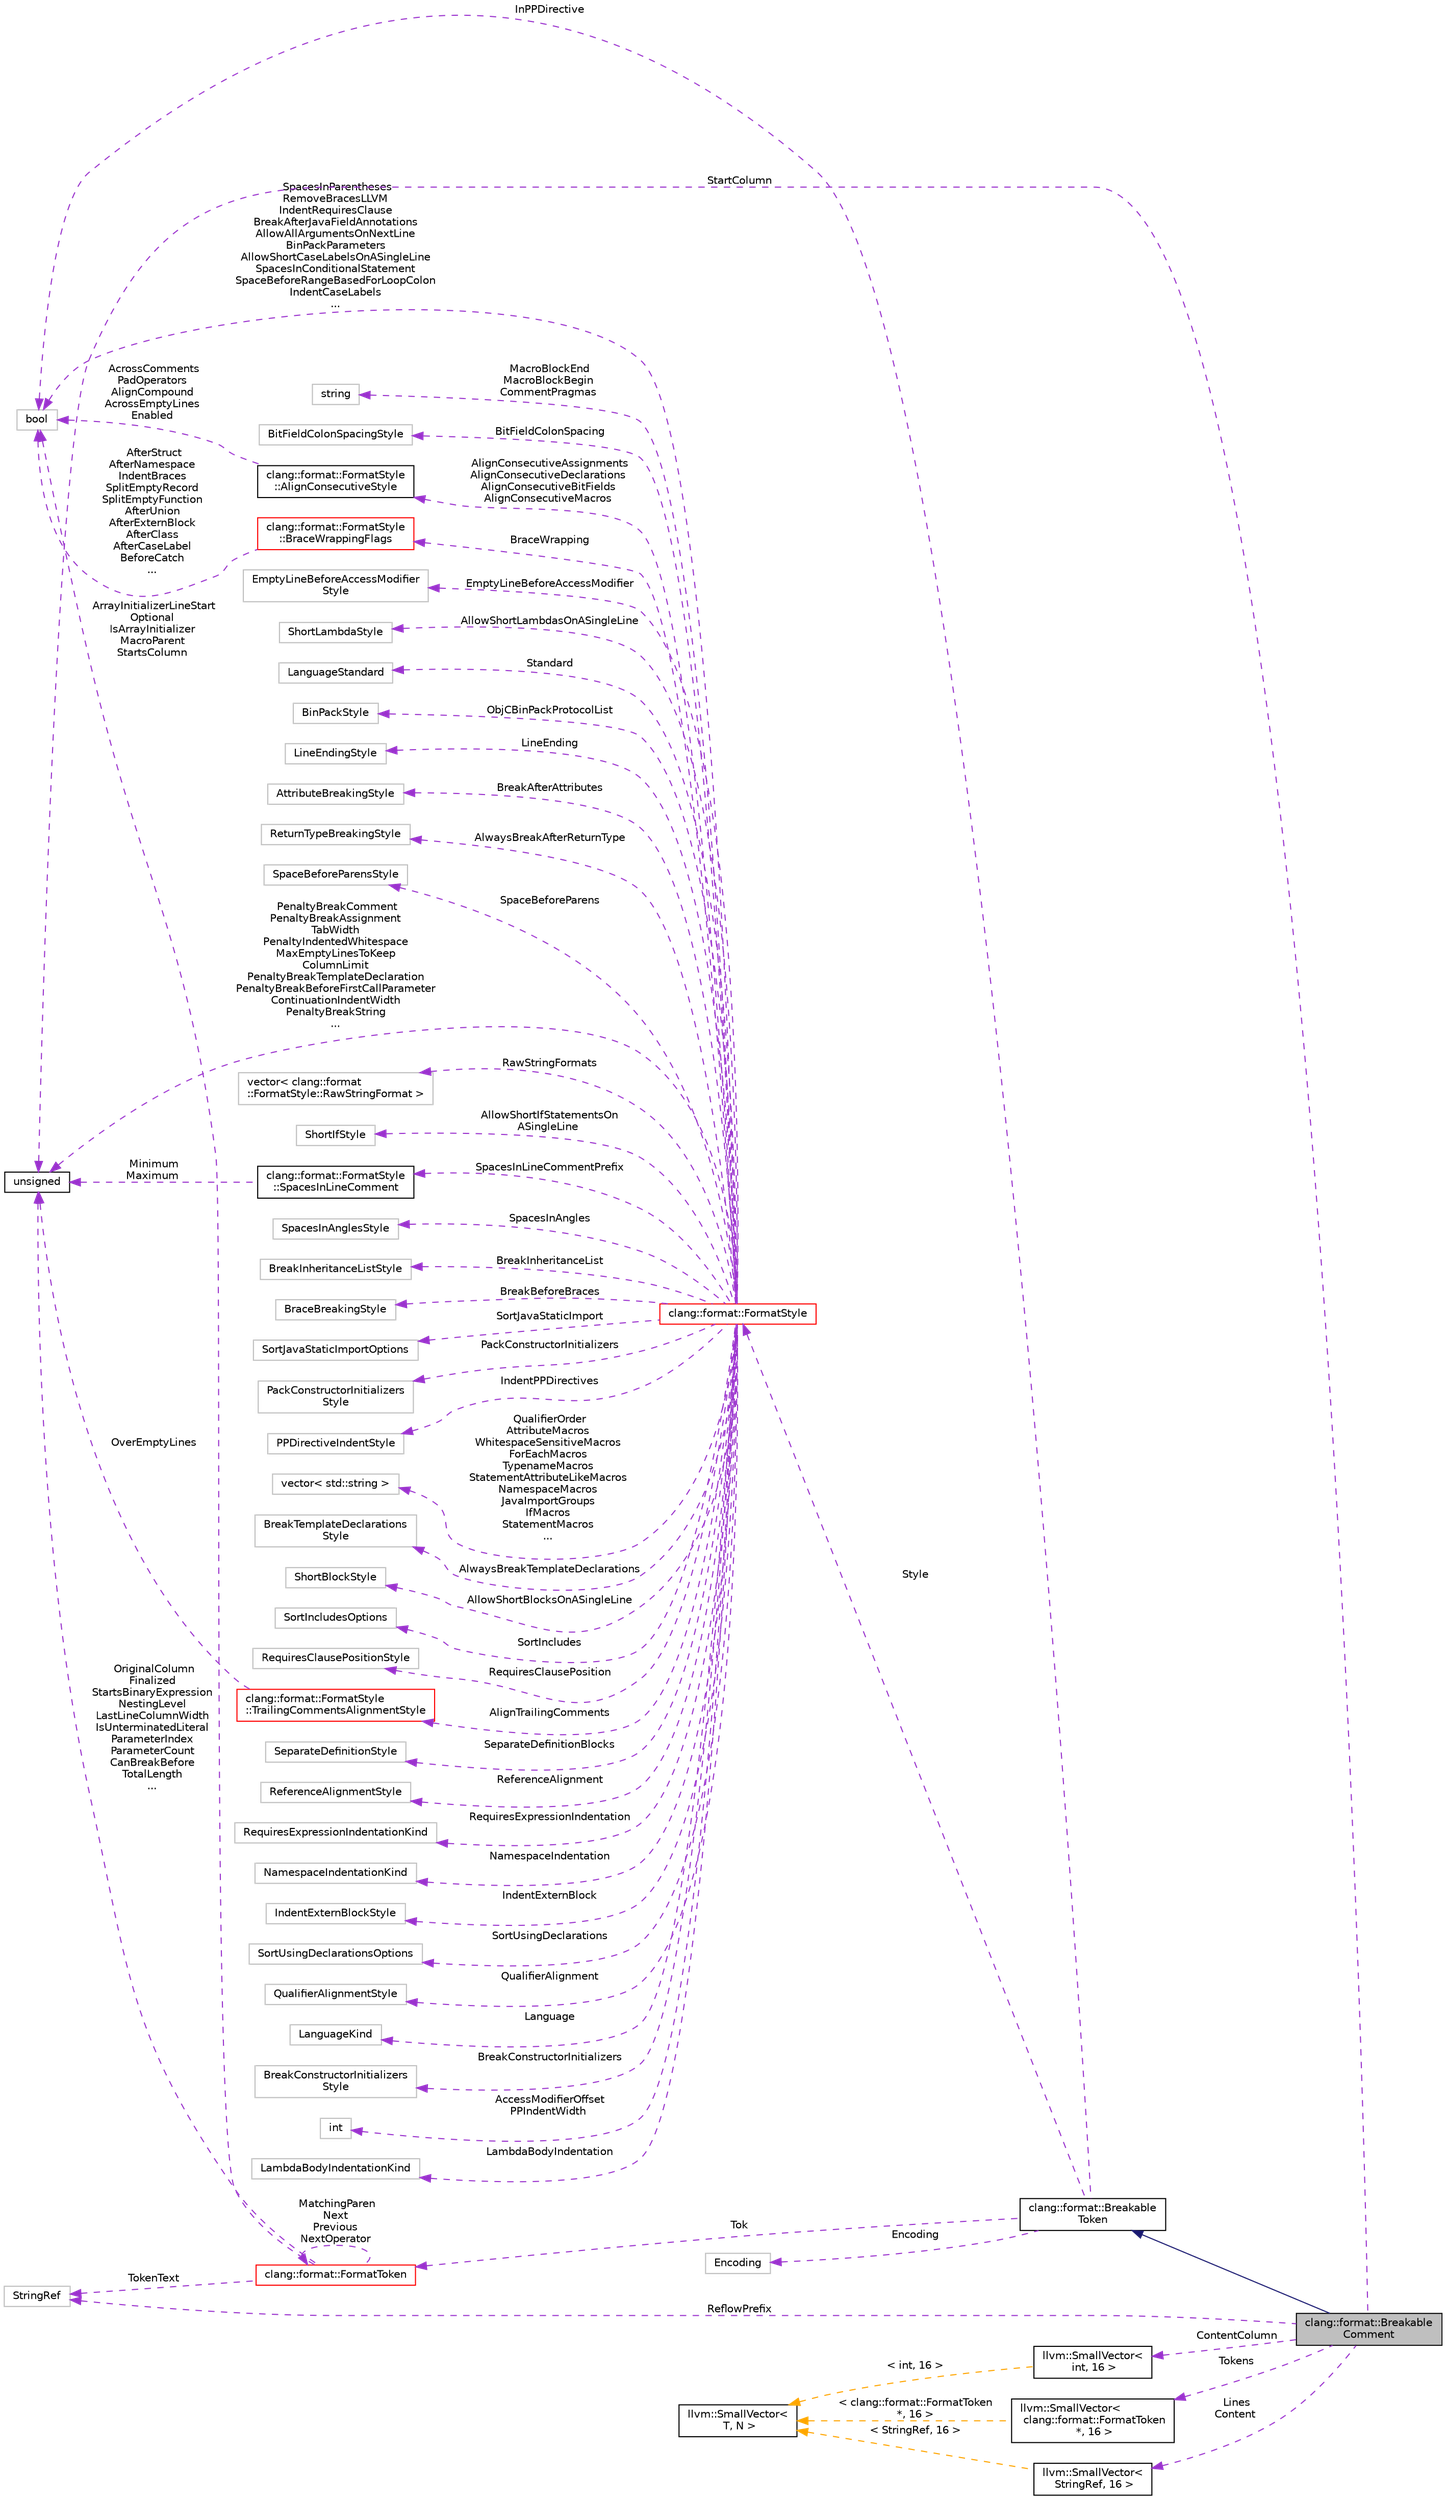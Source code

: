 digraph "clang::format::BreakableComment"
{
 // LATEX_PDF_SIZE
  bgcolor="transparent";
  edge [fontname="Helvetica",fontsize="10",labelfontname="Helvetica",labelfontsize="10"];
  node [fontname="Helvetica",fontsize="10",shape=record];
  rankdir="LR";
  Node1 [label="clang::format::Breakable\lComment",height=0.2,width=0.4,color="black", fillcolor="grey75", style="filled", fontcolor="black",tooltip=" "];
  Node2 -> Node1 [dir="back",color="midnightblue",fontsize="10",style="solid",fontname="Helvetica"];
  Node2 [label="clang::format::Breakable\lToken",height=0.2,width=0.4,color="black",URL="$classclang_1_1format_1_1BreakableToken.html",tooltip="Base class for tokens / ranges of tokens that can allow breaking within the tokens - for example,..."];
  Node3 -> Node2 [dir="back",color="darkorchid3",fontsize="10",style="dashed",label=" Style" ,fontname="Helvetica"];
  Node3 [label="clang::format::FormatStyle",height=0.2,width=0.4,color="red",URL="$structclang_1_1format_1_1FormatStyle.html",tooltip="The FormatStyle is used to configure the formatting to follow specific guidelines."];
  Node4 -> Node3 [dir="back",color="darkorchid3",fontsize="10",style="dashed",label=" Standard" ,fontname="Helvetica"];
  Node4 [label="LanguageStandard",height=0.2,width=0.4,color="grey75",tooltip=" "];
  Node5 -> Node3 [dir="back",color="darkorchid3",fontsize="10",style="dashed",label=" ObjCBinPackProtocolList" ,fontname="Helvetica"];
  Node5 [label="BinPackStyle",height=0.2,width=0.4,color="grey75",tooltip=" "];
  Node6 -> Node3 [dir="back",color="darkorchid3",fontsize="10",style="dashed",label=" LineEnding" ,fontname="Helvetica"];
  Node6 [label="LineEndingStyle",height=0.2,width=0.4,color="grey75",tooltip=" "];
  Node7 -> Node3 [dir="back",color="darkorchid3",fontsize="10",style="dashed",label=" BreakAfterAttributes" ,fontname="Helvetica"];
  Node7 [label="AttributeBreakingStyle",height=0.2,width=0.4,color="grey75",tooltip=" "];
  Node8 -> Node3 [dir="back",color="darkorchid3",fontsize="10",style="dashed",label=" AlwaysBreakAfterReturnType" ,fontname="Helvetica"];
  Node8 [label="ReturnTypeBreakingStyle",height=0.2,width=0.4,color="grey75",tooltip=" "];
  Node9 -> Node3 [dir="back",color="darkorchid3",fontsize="10",style="dashed",label=" SpaceBeforeParens" ,fontname="Helvetica"];
  Node9 [label="SpaceBeforeParensStyle",height=0.2,width=0.4,color="grey75",tooltip=" "];
  Node10 -> Node3 [dir="back",color="darkorchid3",fontsize="10",style="dashed",label=" BraceWrapping" ,fontname="Helvetica"];
  Node10 [label="clang::format::FormatStyle\l::BraceWrappingFlags",height=0.2,width=0.4,color="red",URL="$structclang_1_1format_1_1FormatStyle_1_1BraceWrappingFlags.html",tooltip="Precise control over the wrapping of braces."];
  Node11 -> Node10 [dir="back",color="darkorchid3",fontsize="10",style="dashed",label=" AfterStruct\nAfterNamespace\nIndentBraces\nSplitEmptyRecord\nSplitEmptyFunction\nAfterUnion\nAfterExternBlock\nAfterClass\nAfterCaseLabel\nBeforeCatch\n..." ,fontname="Helvetica"];
  Node11 [label="bool",height=0.2,width=0.4,color="grey75",tooltip=" "];
  Node13 -> Node3 [dir="back",color="darkorchid3",fontsize="10",style="dashed",label=" RawStringFormats" ,fontname="Helvetica"];
  Node13 [label="vector\< clang::format\l::FormatStyle::RawStringFormat \>",height=0.2,width=0.4,color="grey75",tooltip=" "];
  Node14 -> Node3 [dir="back",color="darkorchid3",fontsize="10",style="dashed",label=" AllowShortIfStatementsOn\lASingleLine" ,fontname="Helvetica"];
  Node14 [label="ShortIfStyle",height=0.2,width=0.4,color="grey75",tooltip=" "];
  Node15 -> Node3 [dir="back",color="darkorchid3",fontsize="10",style="dashed",label=" SpacesInLineCommentPrefix" ,fontname="Helvetica"];
  Node15 [label="clang::format::FormatStyle\l::SpacesInLineComment",height=0.2,width=0.4,color="black",URL="$structclang_1_1format_1_1FormatStyle_1_1SpacesInLineComment.html",tooltip="Control of spaces within a single line comment."];
  Node16 -> Node15 [dir="back",color="darkorchid3",fontsize="10",style="dashed",label=" Minimum\nMaximum" ,fontname="Helvetica"];
  Node16 [label="unsigned",height=0.2,width=0.4,color="black",URL="$classunsigned.html",tooltip=" "];
  Node17 -> Node3 [dir="back",color="darkorchid3",fontsize="10",style="dashed",label=" SpacesInAngles" ,fontname="Helvetica"];
  Node17 [label="SpacesInAnglesStyle",height=0.2,width=0.4,color="grey75",tooltip=" "];
  Node18 -> Node3 [dir="back",color="darkorchid3",fontsize="10",style="dashed",label=" BreakInheritanceList" ,fontname="Helvetica"];
  Node18 [label="BreakInheritanceListStyle",height=0.2,width=0.4,color="grey75",tooltip=" "];
  Node19 -> Node3 [dir="back",color="darkorchid3",fontsize="10",style="dashed",label=" BreakBeforeBraces" ,fontname="Helvetica"];
  Node19 [label="BraceBreakingStyle",height=0.2,width=0.4,color="grey75",tooltip=" "];
  Node20 -> Node3 [dir="back",color="darkorchid3",fontsize="10",style="dashed",label=" SortJavaStaticImport" ,fontname="Helvetica"];
  Node20 [label="SortJavaStaticImportOptions",height=0.2,width=0.4,color="grey75",tooltip=" "];
  Node21 -> Node3 [dir="back",color="darkorchid3",fontsize="10",style="dashed",label=" PackConstructorInitializers" ,fontname="Helvetica"];
  Node21 [label="PackConstructorInitializers\lStyle",height=0.2,width=0.4,color="grey75",tooltip=" "];
  Node22 -> Node3 [dir="back",color="darkorchid3",fontsize="10",style="dashed",label=" IndentPPDirectives" ,fontname="Helvetica"];
  Node22 [label="PPDirectiveIndentStyle",height=0.2,width=0.4,color="grey75",tooltip=" "];
  Node23 -> Node3 [dir="back",color="darkorchid3",fontsize="10",style="dashed",label=" QualifierOrder\nAttributeMacros\nWhitespaceSensitiveMacros\nForEachMacros\nTypenameMacros\nStatementAttributeLikeMacros\nNamespaceMacros\nJavaImportGroups\nIfMacros\nStatementMacros\n..." ,fontname="Helvetica"];
  Node23 [label="vector\< std::string \>",height=0.2,width=0.4,color="grey75",tooltip=" "];
  Node24 -> Node3 [dir="back",color="darkorchid3",fontsize="10",style="dashed",label=" AlwaysBreakTemplateDeclarations" ,fontname="Helvetica"];
  Node24 [label="BreakTemplateDeclarations\lStyle",height=0.2,width=0.4,color="grey75",tooltip=" "];
  Node25 -> Node3 [dir="back",color="darkorchid3",fontsize="10",style="dashed",label=" AllowShortBlocksOnASingleLine" ,fontname="Helvetica"];
  Node25 [label="ShortBlockStyle",height=0.2,width=0.4,color="grey75",tooltip=" "];
  Node26 -> Node3 [dir="back",color="darkorchid3",fontsize="10",style="dashed",label=" SortIncludes" ,fontname="Helvetica"];
  Node26 [label="SortIncludesOptions",height=0.2,width=0.4,color="grey75",tooltip=" "];
  Node27 -> Node3 [dir="back",color="darkorchid3",fontsize="10",style="dashed",label=" RequiresClausePosition" ,fontname="Helvetica"];
  Node27 [label="RequiresClausePositionStyle",height=0.2,width=0.4,color="grey75",tooltip=" "];
  Node28 -> Node3 [dir="back",color="darkorchid3",fontsize="10",style="dashed",label=" AlignConsecutiveAssignments\nAlignConsecutiveDeclarations\nAlignConsecutiveBitFields\nAlignConsecutiveMacros" ,fontname="Helvetica"];
  Node28 [label="clang::format::FormatStyle\l::AlignConsecutiveStyle",height=0.2,width=0.4,color="black",URL="$structclang_1_1format_1_1FormatStyle_1_1AlignConsecutiveStyle.html",tooltip="Alignment options."];
  Node11 -> Node28 [dir="back",color="darkorchid3",fontsize="10",style="dashed",label=" AcrossComments\nPadOperators\nAlignCompound\nAcrossEmptyLines\nEnabled" ,fontname="Helvetica"];
  Node29 -> Node3 [dir="back",color="darkorchid3",fontsize="10",style="dashed",label=" SeparateDefinitionBlocks" ,fontname="Helvetica"];
  Node29 [label="SeparateDefinitionStyle",height=0.2,width=0.4,color="grey75",tooltip=" "];
  Node30 -> Node3 [dir="back",color="darkorchid3",fontsize="10",style="dashed",label=" ReferenceAlignment" ,fontname="Helvetica"];
  Node30 [label="ReferenceAlignmentStyle",height=0.2,width=0.4,color="grey75",tooltip=" "];
  Node31 -> Node3 [dir="back",color="darkorchid3",fontsize="10",style="dashed",label=" RequiresExpressionIndentation" ,fontname="Helvetica"];
  Node31 [label="RequiresExpressionIndentationKind",height=0.2,width=0.4,color="grey75",tooltip=" "];
  Node32 -> Node3 [dir="back",color="darkorchid3",fontsize="10",style="dashed",label=" NamespaceIndentation" ,fontname="Helvetica"];
  Node32 [label="NamespaceIndentationKind",height=0.2,width=0.4,color="grey75",tooltip=" "];
  Node33 -> Node3 [dir="back",color="darkorchid3",fontsize="10",style="dashed",label=" IndentExternBlock" ,fontname="Helvetica"];
  Node33 [label="IndentExternBlockStyle",height=0.2,width=0.4,color="grey75",tooltip=" "];
  Node34 -> Node3 [dir="back",color="darkorchid3",fontsize="10",style="dashed",label=" AlignTrailingComments" ,fontname="Helvetica"];
  Node34 [label="clang::format::FormatStyle\l::TrailingCommentsAlignmentStyle",height=0.2,width=0.4,color="red",URL="$structclang_1_1format_1_1FormatStyle_1_1TrailingCommentsAlignmentStyle.html",tooltip="Alignment options."];
  Node16 -> Node34 [dir="back",color="darkorchid3",fontsize="10",style="dashed",label=" OverEmptyLines" ,fontname="Helvetica"];
  Node36 -> Node3 [dir="back",color="darkorchid3",fontsize="10",style="dashed",label=" SortUsingDeclarations" ,fontname="Helvetica"];
  Node36 [label="SortUsingDeclarationsOptions",height=0.2,width=0.4,color="grey75",tooltip=" "];
  Node37 -> Node3 [dir="back",color="darkorchid3",fontsize="10",style="dashed",label=" QualifierAlignment" ,fontname="Helvetica"];
  Node37 [label="QualifierAlignmentStyle",height=0.2,width=0.4,color="grey75",tooltip=" "];
  Node38 -> Node3 [dir="back",color="darkorchid3",fontsize="10",style="dashed",label=" Language" ,fontname="Helvetica"];
  Node38 [label="LanguageKind",height=0.2,width=0.4,color="grey75",tooltip=" "];
  Node39 -> Node3 [dir="back",color="darkorchid3",fontsize="10",style="dashed",label=" BreakConstructorInitializers" ,fontname="Helvetica"];
  Node39 [label="BreakConstructorInitializers\lStyle",height=0.2,width=0.4,color="grey75",tooltip=" "];
  Node40 -> Node3 [dir="back",color="darkorchid3",fontsize="10",style="dashed",label=" AccessModifierOffset\nPPIndentWidth" ,fontname="Helvetica"];
  Node40 [label="int",height=0.2,width=0.4,color="grey75",tooltip=" "];
  Node41 -> Node3 [dir="back",color="darkorchid3",fontsize="10",style="dashed",label=" LambdaBodyIndentation" ,fontname="Helvetica"];
  Node41 [label="LambdaBodyIndentationKind",height=0.2,width=0.4,color="grey75",tooltip=" "];
  Node42 -> Node3 [dir="back",color="darkorchid3",fontsize="10",style="dashed",label=" MacroBlockEnd\nMacroBlockBegin\nCommentPragmas" ,fontname="Helvetica"];
  Node42 [label="string",height=0.2,width=0.4,color="grey75",tooltip=" "];
  Node43 -> Node3 [dir="back",color="darkorchid3",fontsize="10",style="dashed",label=" BitFieldColonSpacing" ,fontname="Helvetica"];
  Node43 [label="BitFieldColonSpacingStyle",height=0.2,width=0.4,color="grey75",tooltip=" "];
  Node11 -> Node3 [dir="back",color="darkorchid3",fontsize="10",style="dashed",label=" SpacesInParentheses\nRemoveBracesLLVM\nIndentRequiresClause\nBreakAfterJavaFieldAnnotations\nAllowAllArgumentsOnNextLine\nBinPackParameters\nAllowShortCaseLabelsOnASingleLine\nSpacesInConditionalStatement\nSpaceBeforeRangeBasedForLoopColon\nIndentCaseLabels\n..." ,fontname="Helvetica"];
  Node44 -> Node3 [dir="back",color="darkorchid3",fontsize="10",style="dashed",label=" EmptyLineBeforeAccessModifier" ,fontname="Helvetica"];
  Node44 [label="EmptyLineBeforeAccessModifier\lStyle",height=0.2,width=0.4,color="grey75",tooltip=" "];
  Node45 -> Node3 [dir="back",color="darkorchid3",fontsize="10",style="dashed",label=" AllowShortLambdasOnASingleLine" ,fontname="Helvetica"];
  Node45 [label="ShortLambdaStyle",height=0.2,width=0.4,color="grey75",tooltip=" "];
  Node16 -> Node3 [dir="back",color="darkorchid3",fontsize="10",style="dashed",label=" PenaltyBreakComment\nPenaltyBreakAssignment\nTabWidth\nPenaltyIndentedWhitespace\nMaxEmptyLinesToKeep\nColumnLimit\nPenaltyBreakTemplateDeclaration\nPenaltyBreakBeforeFirstCallParameter\nContinuationIndentWidth\nPenaltyBreakString\n..." ,fontname="Helvetica"];
  Node67 -> Node2 [dir="back",color="darkorchid3",fontsize="10",style="dashed",label=" Tok" ,fontname="Helvetica"];
  Node67 [label="clang::format::FormatToken",height=0.2,width=0.4,color="red",URL="$structclang_1_1format_1_1FormatToken.html",tooltip="A wrapper around a Token storing information about the whitespace characters preceding it."];
  Node67 -> Node67 [dir="back",color="darkorchid3",fontsize="10",style="dashed",label=" MatchingParen\nNext\nPrevious\nNextOperator" ,fontname="Helvetica"];
  Node11 -> Node67 [dir="back",color="darkorchid3",fontsize="10",style="dashed",label=" ArrayInitializerLineStart\nOptional\nIsArrayInitializer\nMacroParent\nStartsColumn" ,fontname="Helvetica"];
  Node16 -> Node67 [dir="back",color="darkorchid3",fontsize="10",style="dashed",label=" OriginalColumn\nFinalized\nStartsBinaryExpression\nNestingLevel\nLastLineColumnWidth\nIsUnterminatedLiteral\nParameterIndex\nParameterCount\nCanBreakBefore\nTotalLength\n..." ,fontname="Helvetica"];
  Node77 -> Node67 [dir="back",color="darkorchid3",fontsize="10",style="dashed",label=" TokenText" ,fontname="Helvetica"];
  Node77 [label="StringRef",height=0.2,width=0.4,color="grey75",tooltip=" "];
  Node78 -> Node2 [dir="back",color="darkorchid3",fontsize="10",style="dashed",label=" Encoding" ,fontname="Helvetica"];
  Node78 [label="Encoding",height=0.2,width=0.4,color="grey75",tooltip=" "];
  Node11 -> Node2 [dir="back",color="darkorchid3",fontsize="10",style="dashed",label=" InPPDirective" ,fontname="Helvetica"];
  Node79 -> Node1 [dir="back",color="darkorchid3",fontsize="10",style="dashed",label=" ContentColumn" ,fontname="Helvetica"];
  Node79 [label="llvm::SmallVector\<\l int, 16 \>",height=0.2,width=0.4,color="black",URL="$classllvm_1_1SmallVector.html",tooltip=" "];
  Node74 -> Node79 [dir="back",color="orange",fontsize="10",style="dashed",label=" \< int, 16 \>" ,fontname="Helvetica"];
  Node74 [label="llvm::SmallVector\<\l T, N \>",height=0.2,width=0.4,color="black",URL="$classllvm_1_1SmallVector.html",tooltip=" "];
  Node80 -> Node1 [dir="back",color="darkorchid3",fontsize="10",style="dashed",label=" Tokens" ,fontname="Helvetica"];
  Node80 [label="llvm::SmallVector\<\l clang::format::FormatToken\l *, 16 \>",height=0.2,width=0.4,color="black",URL="$classllvm_1_1SmallVector.html",tooltip=" "];
  Node74 -> Node80 [dir="back",color="orange",fontsize="10",style="dashed",label=" \< clang::format::FormatToken\l *, 16 \>" ,fontname="Helvetica"];
  Node81 -> Node1 [dir="back",color="darkorchid3",fontsize="10",style="dashed",label=" Lines\nContent" ,fontname="Helvetica"];
  Node81 [label="llvm::SmallVector\<\l StringRef, 16 \>",height=0.2,width=0.4,color="black",URL="$classllvm_1_1SmallVector.html",tooltip=" "];
  Node74 -> Node81 [dir="back",color="orange",fontsize="10",style="dashed",label=" \< StringRef, 16 \>" ,fontname="Helvetica"];
  Node16 -> Node1 [dir="back",color="darkorchid3",fontsize="10",style="dashed",label=" StartColumn" ,fontname="Helvetica"];
  Node77 -> Node1 [dir="back",color="darkorchid3",fontsize="10",style="dashed",label=" ReflowPrefix" ,fontname="Helvetica"];
}
